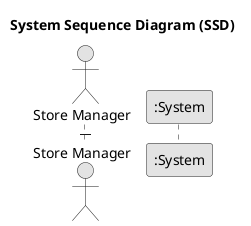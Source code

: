 @startuml
skinparam monochrome true
skinparam packageStyle rectangle
skinparam shadowing false

title System Sequence Diagram (SSD)

autonumber

actor "Store Manager" as st
participant ":System" as System

activate st


deactivate st

@enduml